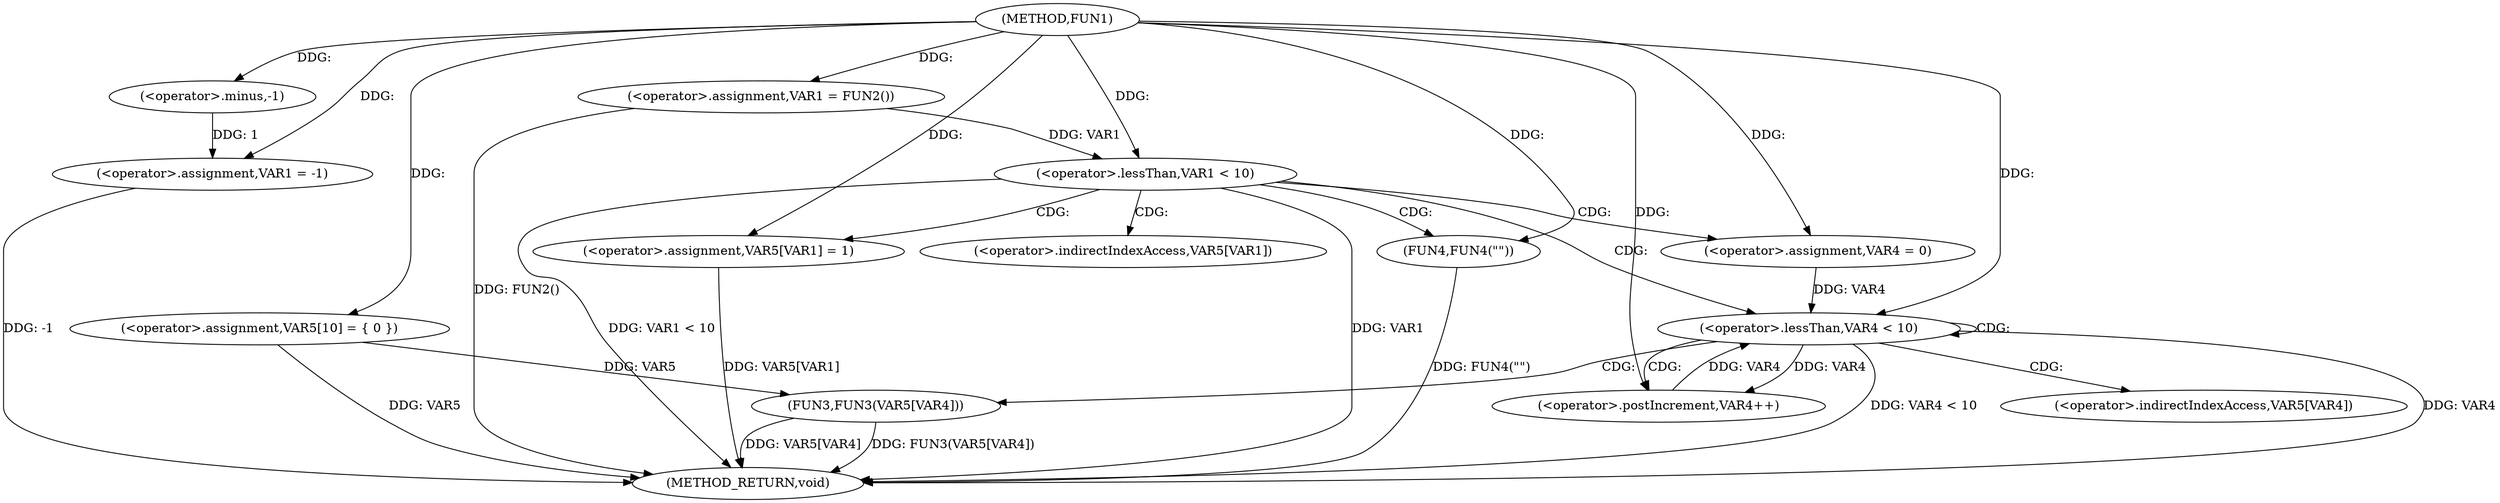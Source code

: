 digraph FUN1 {  
"1000100" [label = "(METHOD,FUN1)" ]
"1000147" [label = "(METHOD_RETURN,void)" ]
"1000103" [label = "(<operator>.assignment,VAR1 = -1)" ]
"1000105" [label = "(<operator>.minus,-1)" ]
"1000109" [label = "(<operator>.assignment,VAR1 = FUN2())" ]
"1000117" [label = "(<operator>.assignment,VAR5[10] = { 0 })" ]
"1000120" [label = "(<operator>.lessThan,VAR1 < 10)" ]
"1000124" [label = "(<operator>.assignment,VAR5[VAR1] = 1)" ]
"1000130" [label = "(<operator>.assignment,VAR4 = 0)" ]
"1000133" [label = "(<operator>.lessThan,VAR4 < 10)" ]
"1000136" [label = "(<operator>.postIncrement,VAR4++)" ]
"1000139" [label = "(FUN3,FUN3(VAR5[VAR4]))" ]
"1000145" [label = "(FUN4,FUN4(\"\"))" ]
"1000125" [label = "(<operator>.indirectIndexAccess,VAR5[VAR1])" ]
"1000140" [label = "(<operator>.indirectIndexAccess,VAR5[VAR4])" ]
  "1000124" -> "1000147"  [ label = "DDG: VAR5[VAR1]"] 
  "1000103" -> "1000147"  [ label = "DDG: -1"] 
  "1000139" -> "1000147"  [ label = "DDG: FUN3(VAR5[VAR4])"] 
  "1000139" -> "1000147"  [ label = "DDG: VAR5[VAR4]"] 
  "1000120" -> "1000147"  [ label = "DDG: VAR1"] 
  "1000117" -> "1000147"  [ label = "DDG: VAR5"] 
  "1000133" -> "1000147"  [ label = "DDG: VAR4 < 10"] 
  "1000120" -> "1000147"  [ label = "DDG: VAR1 < 10"] 
  "1000109" -> "1000147"  [ label = "DDG: FUN2()"] 
  "1000133" -> "1000147"  [ label = "DDG: VAR4"] 
  "1000145" -> "1000147"  [ label = "DDG: FUN4(\"\")"] 
  "1000105" -> "1000103"  [ label = "DDG: 1"] 
  "1000100" -> "1000103"  [ label = "DDG: "] 
  "1000100" -> "1000105"  [ label = "DDG: "] 
  "1000100" -> "1000109"  [ label = "DDG: "] 
  "1000100" -> "1000117"  [ label = "DDG: "] 
  "1000109" -> "1000120"  [ label = "DDG: VAR1"] 
  "1000100" -> "1000120"  [ label = "DDG: "] 
  "1000100" -> "1000124"  [ label = "DDG: "] 
  "1000100" -> "1000130"  [ label = "DDG: "] 
  "1000136" -> "1000133"  [ label = "DDG: VAR4"] 
  "1000130" -> "1000133"  [ label = "DDG: VAR4"] 
  "1000100" -> "1000133"  [ label = "DDG: "] 
  "1000133" -> "1000136"  [ label = "DDG: VAR4"] 
  "1000100" -> "1000136"  [ label = "DDG: "] 
  "1000117" -> "1000139"  [ label = "DDG: VAR5"] 
  "1000100" -> "1000145"  [ label = "DDG: "] 
  "1000120" -> "1000124"  [ label = "CDG: "] 
  "1000120" -> "1000125"  [ label = "CDG: "] 
  "1000120" -> "1000145"  [ label = "CDG: "] 
  "1000120" -> "1000130"  [ label = "CDG: "] 
  "1000120" -> "1000133"  [ label = "CDG: "] 
  "1000133" -> "1000139"  [ label = "CDG: "] 
  "1000133" -> "1000133"  [ label = "CDG: "] 
  "1000133" -> "1000136"  [ label = "CDG: "] 
  "1000133" -> "1000140"  [ label = "CDG: "] 
}

